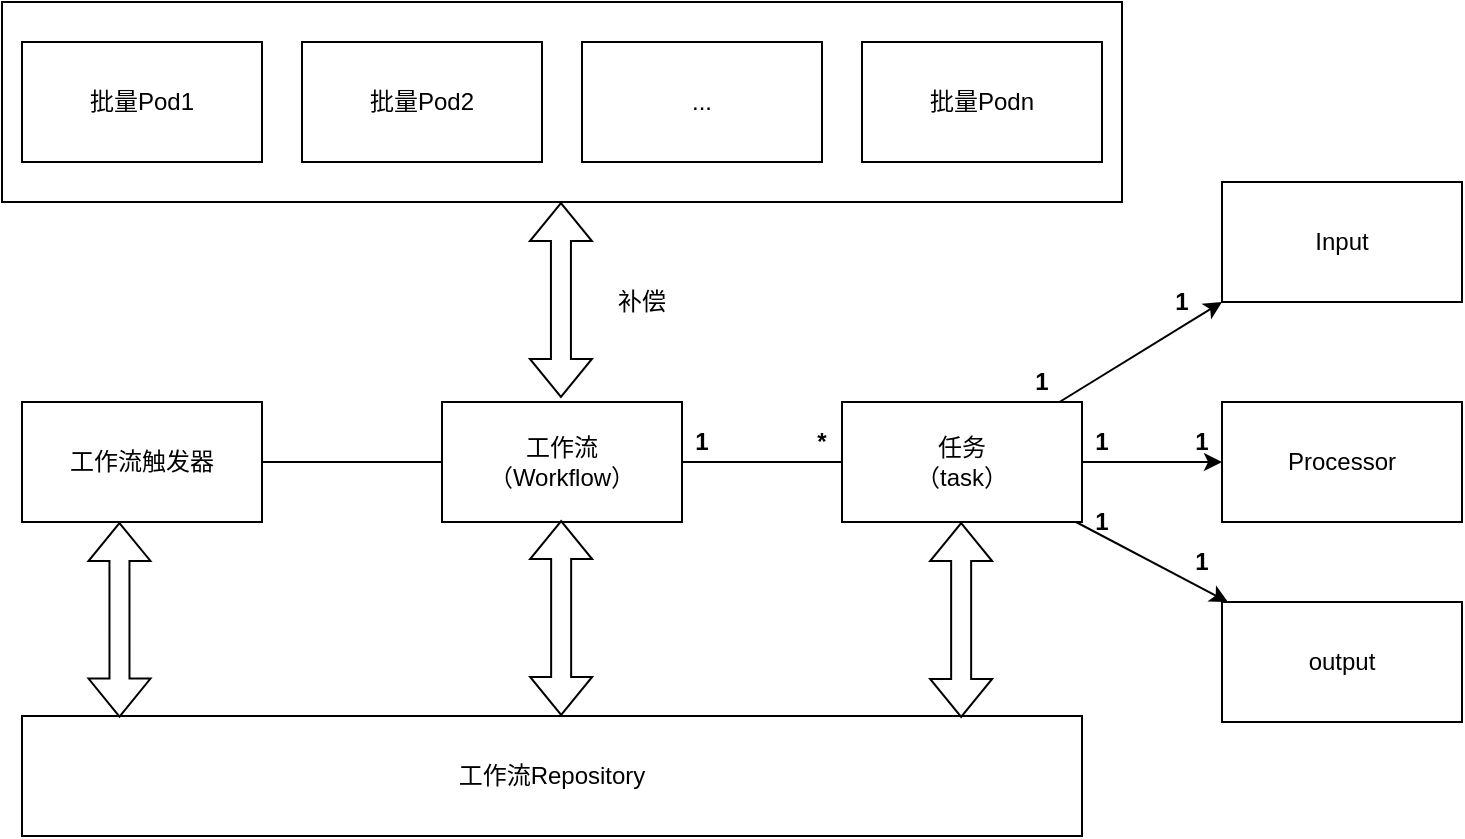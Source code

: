 <mxfile version="22.1.18" type="github">
  <diagram name="第 1 页" id="ybNxYORSMb3ddXj-I2fQ">
    <mxGraphModel dx="1257" dy="1807" grid="1" gridSize="10" guides="1" tooltips="1" connect="1" arrows="1" fold="1" page="1" pageScale="1" pageWidth="827" pageHeight="1169" math="0" shadow="0">
      <root>
        <mxCell id="0" />
        <mxCell id="1" parent="0" />
        <mxCell id="_RAc-geunidcbRqjyPNE-3" style="edgeStyle=orthogonalEdgeStyle;rounded=0;orthogonalLoop=1;jettySize=auto;html=1;endArrow=none;endFill=0;" edge="1" parent="1" source="_RAc-geunidcbRqjyPNE-1" target="_RAc-geunidcbRqjyPNE-2">
          <mxGeometry relative="1" as="geometry" />
        </mxCell>
        <mxCell id="_RAc-geunidcbRqjyPNE-1" value="工作流触发器" style="rounded=0;whiteSpace=wrap;html=1;" vertex="1" parent="1">
          <mxGeometry x="190" y="180" width="120" height="60" as="geometry" />
        </mxCell>
        <mxCell id="_RAc-geunidcbRqjyPNE-5" value="" style="edgeStyle=orthogonalEdgeStyle;rounded=0;orthogonalLoop=1;jettySize=auto;html=1;endArrow=none;endFill=0;" edge="1" parent="1" source="_RAc-geunidcbRqjyPNE-2" target="_RAc-geunidcbRqjyPNE-4">
          <mxGeometry relative="1" as="geometry" />
        </mxCell>
        <mxCell id="_RAc-geunidcbRqjyPNE-2" value="工作流&lt;br&gt;（Workflow）" style="rounded=0;whiteSpace=wrap;html=1;" vertex="1" parent="1">
          <mxGeometry x="400" y="180" width="120" height="60" as="geometry" />
        </mxCell>
        <mxCell id="_RAc-geunidcbRqjyPNE-10" value="" style="rounded=0;orthogonalLoop=1;jettySize=auto;html=1;entryX=0;entryY=1;entryDx=0;entryDy=0;" edge="1" parent="1" source="_RAc-geunidcbRqjyPNE-4" target="_RAc-geunidcbRqjyPNE-9">
          <mxGeometry relative="1" as="geometry" />
        </mxCell>
        <mxCell id="_RAc-geunidcbRqjyPNE-12" value="" style="rounded=0;orthogonalLoop=1;jettySize=auto;html=1;" edge="1" parent="1" source="_RAc-geunidcbRqjyPNE-4" target="_RAc-geunidcbRqjyPNE-11">
          <mxGeometry relative="1" as="geometry" />
        </mxCell>
        <mxCell id="_RAc-geunidcbRqjyPNE-14" value="" style="rounded=0;orthogonalLoop=1;jettySize=auto;html=1;" edge="1" parent="1" source="_RAc-geunidcbRqjyPNE-4" target="_RAc-geunidcbRqjyPNE-13">
          <mxGeometry relative="1" as="geometry" />
        </mxCell>
        <mxCell id="_RAc-geunidcbRqjyPNE-4" value="任务&lt;br&gt;（task）" style="whiteSpace=wrap;html=1;rounded=0;" vertex="1" parent="1">
          <mxGeometry x="600" y="180" width="120" height="60" as="geometry" />
        </mxCell>
        <mxCell id="_RAc-geunidcbRqjyPNE-6" value="&lt;b&gt;1&lt;/b&gt;" style="text;html=1;strokeColor=none;fillColor=none;align=center;verticalAlign=middle;whiteSpace=wrap;rounded=0;" vertex="1" parent="1">
          <mxGeometry x="520" y="190" width="20" height="20" as="geometry" />
        </mxCell>
        <mxCell id="_RAc-geunidcbRqjyPNE-7" value="&lt;b&gt;*&lt;/b&gt;" style="text;html=1;strokeColor=none;fillColor=none;align=center;verticalAlign=middle;whiteSpace=wrap;rounded=0;" vertex="1" parent="1">
          <mxGeometry x="580" y="190" width="20" height="20" as="geometry" />
        </mxCell>
        <mxCell id="_RAc-geunidcbRqjyPNE-9" value="Input" style="whiteSpace=wrap;html=1;rounded=0;" vertex="1" parent="1">
          <mxGeometry x="790" y="70" width="120" height="60" as="geometry" />
        </mxCell>
        <mxCell id="_RAc-geunidcbRqjyPNE-11" value="Processor" style="whiteSpace=wrap;html=1;rounded=0;" vertex="1" parent="1">
          <mxGeometry x="790" y="180" width="120" height="60" as="geometry" />
        </mxCell>
        <mxCell id="_RAc-geunidcbRqjyPNE-13" value="output" style="whiteSpace=wrap;html=1;rounded=0;" vertex="1" parent="1">
          <mxGeometry x="790" y="280" width="120" height="60" as="geometry" />
        </mxCell>
        <mxCell id="_RAc-geunidcbRqjyPNE-15" value="&lt;b&gt;1&lt;/b&gt;" style="text;html=1;strokeColor=none;fillColor=none;align=center;verticalAlign=middle;whiteSpace=wrap;rounded=0;" vertex="1" parent="1">
          <mxGeometry x="690" y="160" width="20" height="20" as="geometry" />
        </mxCell>
        <mxCell id="_RAc-geunidcbRqjyPNE-16" value="&lt;b&gt;1&lt;/b&gt;" style="text;html=1;strokeColor=none;fillColor=none;align=center;verticalAlign=middle;whiteSpace=wrap;rounded=0;" vertex="1" parent="1">
          <mxGeometry x="760" y="120" width="20" height="20" as="geometry" />
        </mxCell>
        <mxCell id="_RAc-geunidcbRqjyPNE-17" value="&lt;b&gt;1&lt;/b&gt;" style="text;html=1;strokeColor=none;fillColor=none;align=center;verticalAlign=middle;whiteSpace=wrap;rounded=0;" vertex="1" parent="1">
          <mxGeometry x="720" y="190" width="20" height="20" as="geometry" />
        </mxCell>
        <mxCell id="_RAc-geunidcbRqjyPNE-18" value="&lt;b&gt;1&lt;/b&gt;" style="text;html=1;strokeColor=none;fillColor=none;align=center;verticalAlign=middle;whiteSpace=wrap;rounded=0;" vertex="1" parent="1">
          <mxGeometry x="770" y="190" width="20" height="20" as="geometry" />
        </mxCell>
        <mxCell id="_RAc-geunidcbRqjyPNE-19" value="&lt;b&gt;1&lt;/b&gt;" style="text;html=1;strokeColor=none;fillColor=none;align=center;verticalAlign=middle;whiteSpace=wrap;rounded=0;" vertex="1" parent="1">
          <mxGeometry x="720" y="230" width="20" height="20" as="geometry" />
        </mxCell>
        <mxCell id="_RAc-geunidcbRqjyPNE-20" value="&lt;b&gt;1&lt;/b&gt;" style="text;html=1;strokeColor=none;fillColor=none;align=center;verticalAlign=middle;whiteSpace=wrap;rounded=0;" vertex="1" parent="1">
          <mxGeometry x="770" y="250" width="20" height="20" as="geometry" />
        </mxCell>
        <mxCell id="_RAc-geunidcbRqjyPNE-21" value="工作流Repository" style="rounded=0;whiteSpace=wrap;html=1;" vertex="1" parent="1">
          <mxGeometry x="190" y="337" width="530" height="60" as="geometry" />
        </mxCell>
        <mxCell id="_RAc-geunidcbRqjyPNE-25" value="" style="shape=flexArrow;endArrow=classic;startArrow=classic;html=1;rounded=0;entryX=0.406;entryY=1;entryDx=0;entryDy=0;entryPerimeter=0;exitX=0.092;exitY=0.013;exitDx=0;exitDy=0;exitPerimeter=0;" edge="1" parent="1" source="_RAc-geunidcbRqjyPNE-21" target="_RAc-geunidcbRqjyPNE-1">
          <mxGeometry width="100" height="100" relative="1" as="geometry">
            <mxPoint x="240" y="320" as="sourcePoint" />
            <mxPoint x="240" y="260" as="targetPoint" />
          </mxGeometry>
        </mxCell>
        <mxCell id="_RAc-geunidcbRqjyPNE-26" value="" style="shape=flexArrow;endArrow=classic;startArrow=classic;html=1;rounded=0;entryX=0.406;entryY=1;entryDx=0;entryDy=0;entryPerimeter=0;exitX=0.092;exitY=0.013;exitDx=0;exitDy=0;exitPerimeter=0;" edge="1" parent="1">
          <mxGeometry width="100" height="100" relative="1" as="geometry">
            <mxPoint x="459.57" y="337" as="sourcePoint" />
            <mxPoint x="459.57" y="239" as="targetPoint" />
          </mxGeometry>
        </mxCell>
        <mxCell id="_RAc-geunidcbRqjyPNE-27" value="" style="shape=flexArrow;endArrow=classic;startArrow=classic;html=1;rounded=0;entryX=0.406;entryY=1;entryDx=0;entryDy=0;entryPerimeter=0;exitX=0.092;exitY=0.013;exitDx=0;exitDy=0;exitPerimeter=0;" edge="1" parent="1">
          <mxGeometry width="100" height="100" relative="1" as="geometry">
            <mxPoint x="659.57" y="338" as="sourcePoint" />
            <mxPoint x="659.57" y="240" as="targetPoint" />
          </mxGeometry>
        </mxCell>
        <mxCell id="_RAc-geunidcbRqjyPNE-28" value="" style="rounded=0;whiteSpace=wrap;html=1;" vertex="1" parent="1">
          <mxGeometry x="180" y="-20" width="560" height="100" as="geometry" />
        </mxCell>
        <mxCell id="_RAc-geunidcbRqjyPNE-29" value="批量Pod1" style="rounded=0;whiteSpace=wrap;html=1;" vertex="1" parent="1">
          <mxGeometry x="190" width="120" height="60" as="geometry" />
        </mxCell>
        <mxCell id="_RAc-geunidcbRqjyPNE-30" value="批量Pod2" style="rounded=0;whiteSpace=wrap;html=1;" vertex="1" parent="1">
          <mxGeometry x="330" width="120" height="60" as="geometry" />
        </mxCell>
        <mxCell id="_RAc-geunidcbRqjyPNE-31" value="..." style="rounded=0;whiteSpace=wrap;html=1;" vertex="1" parent="1">
          <mxGeometry x="470" width="120" height="60" as="geometry" />
        </mxCell>
        <mxCell id="_RAc-geunidcbRqjyPNE-32" value="批量Podn" style="rounded=0;whiteSpace=wrap;html=1;" vertex="1" parent="1">
          <mxGeometry x="610" width="120" height="60" as="geometry" />
        </mxCell>
        <mxCell id="_RAc-geunidcbRqjyPNE-35" value="" style="shape=flexArrow;endArrow=classic;startArrow=classic;html=1;rounded=0;entryX=0.406;entryY=1;entryDx=0;entryDy=0;entryPerimeter=0;exitX=0.092;exitY=0.013;exitDx=0;exitDy=0;exitPerimeter=0;" edge="1" parent="1">
          <mxGeometry width="100" height="100" relative="1" as="geometry">
            <mxPoint x="459.47" y="178" as="sourcePoint" />
            <mxPoint x="459.47" y="80" as="targetPoint" />
          </mxGeometry>
        </mxCell>
        <mxCell id="_RAc-geunidcbRqjyPNE-36" value="补偿" style="text;html=1;strokeColor=none;fillColor=none;align=center;verticalAlign=middle;whiteSpace=wrap;rounded=0;" vertex="1" parent="1">
          <mxGeometry x="470" y="115" width="60" height="30" as="geometry" />
        </mxCell>
      </root>
    </mxGraphModel>
  </diagram>
</mxfile>
